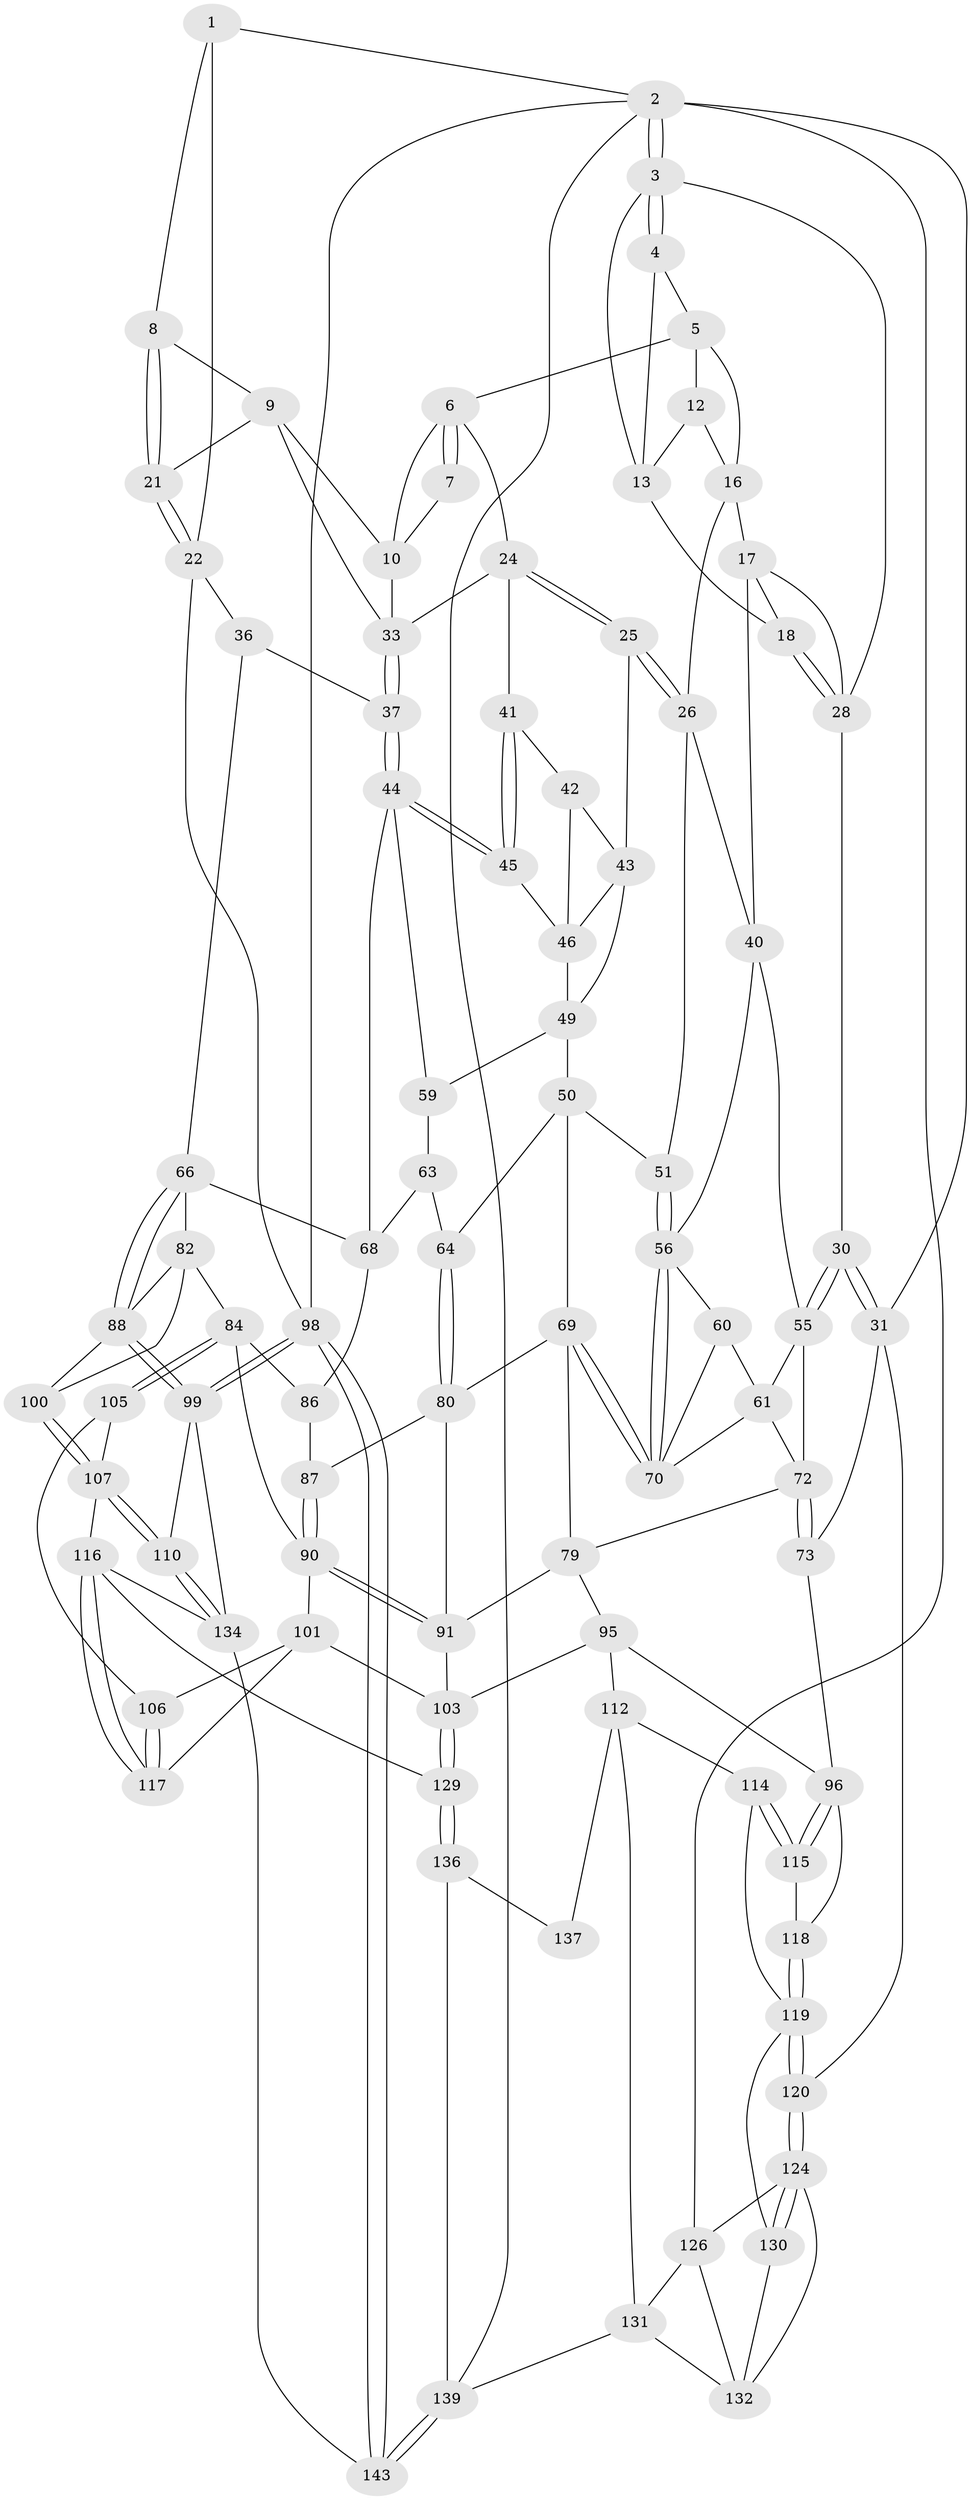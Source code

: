 // original degree distribution, {3: 0.013986013986013986, 5: 0.4755244755244755, 4: 0.26573426573426573, 6: 0.24475524475524477}
// Generated by graph-tools (version 1.1) at 2025/11/02/27/25 16:11:56]
// undirected, 88 vertices, 198 edges
graph export_dot {
graph [start="1"]
  node [color=gray90,style=filled];
  1 [pos="+0.8176279033200455+0"];
  2 [pos="+0+0",super="+127"];
  3 [pos="+0+0",super="+15"];
  4 [pos="+0.1081372939360521+0"];
  5 [pos="+0.38695640946697973+0",super="+11"];
  6 [pos="+0.5442852709513272+0",super="+20"];
  7 [pos="+0.7430642390621065+0"];
  8 [pos="+0.8785303542080776+0"];
  9 [pos="+0.7716314949941463+0.08915855187992222",super="+32"];
  10 [pos="+0.756958152104274+0.05718613751500113",super="+19"];
  12 [pos="+0.15371666061700395+0.0012847286353257579"];
  13 [pos="+0.13907280868309715+0",super="+14"];
  16 [pos="+0.2054791794020729+0.08918590158255461",super="+27"];
  17 [pos="+0.16606421454947562+0.13829374177099987",super="+38"];
  18 [pos="+0.11621485094742247+0.1198694396333806"];
  21 [pos="+0.9157178329729707+0.07859092470421006"];
  22 [pos="+0.9328528502973287+0.10576195350047753",super="+23"];
  24 [pos="+0.46263478533200847+0.12038576764437",super="+35"];
  25 [pos="+0.4349268343920856+0.16756924452448907"];
  26 [pos="+0.33782448721463504+0.17454497325104068",super="+39"];
  28 [pos="+0.0184781727146134+0.16325187089797716",super="+29"];
  30 [pos="+0+0.3047207640165342"];
  31 [pos="+0+0.3081867259015695",super="+74"];
  33 [pos="+0.7383319205264+0.17447003870658634",super="+34"];
  36 [pos="+0.8723381955495393+0.21986835538298055",super="+53"];
  37 [pos="+0.77782197274407+0.25832305204373635"];
  40 [pos="+0.21380299177189738+0.24437374442774956",super="+54"];
  41 [pos="+0.577332395295654+0.19620216765711618"];
  42 [pos="+0.5252100106866503+0.19825458570281654"];
  43 [pos="+0.4472148992927667+0.18022480484202147",super="+48"];
  44 [pos="+0.772674625334592+0.26889011898133164",super="+58"];
  45 [pos="+0.6210987284081159+0.2895333247874343"];
  46 [pos="+0.6130537020663603+0.2972262216805949",super="+47"];
  49 [pos="+0.46399120183368003+0.31077608939643947",super="+52"];
  50 [pos="+0.4341532449866501+0.3338045024872244",super="+65"];
  51 [pos="+0.3658036158807143+0.3311443737172837"];
  55 [pos="+0.10435582179147722+0.34130590786243575",super="+62"];
  56 [pos="+0.3461412817456354+0.35862367946075396",super="+57"];
  59 [pos="+0.5762460769125818+0.40506116097885303"];
  60 [pos="+0.225548442995556+0.3794021262139114"];
  61 [pos="+0.18372762884340862+0.403814587471265",super="+75"];
  63 [pos="+0.5751514714502809+0.4093605883240988"];
  64 [pos="+0.48277860452146115+0.47504403163974285"];
  66 [pos="+1+0.4114235588660523",super="+67"];
  68 [pos="+0.7968281553864802+0.39625855896615425",super="+77"];
  69 [pos="+0.3481626648989496+0.44178877789253346",super="+78"];
  70 [pos="+0.33864637599415576+0.4254101725841491",super="+71"];
  72 [pos="+0.07199069864386548+0.5502122911045789",super="+76"];
  73 [pos="+0.06271248509300317+0.5547862158250798"];
  79 [pos="+0.25812497221249553+0.5588513258631634",super="+94"];
  80 [pos="+0.4844665564845266+0.5151986761533813",super="+81"];
  82 [pos="+0.882246679344503+0.4684283932746196",super="+83"];
  84 [pos="+0.7501220746187909+0.6058334164248563",super="+85"];
  86 [pos="+0.6839895144048548+0.512854630284984"];
  87 [pos="+0.6086889054023183+0.5599618045711312"];
  88 [pos="+1+0.7468509517589363",super="+89"];
  90 [pos="+0.6020041819870231+0.6015882354996965",super="+93"];
  91 [pos="+0.47784587796106764+0.7093265161450055",super="+92"];
  95 [pos="+0.27220759530921385+0.6435128377112522",super="+111"];
  96 [pos="+0.20916382777705095+0.6677878798717264",super="+97"];
  98 [pos="+1+1"];
  99 [pos="+1+0.9105090139930029",super="+109"];
  100 [pos="+0.8416507271704202+0.6216220752454629"];
  101 [pos="+0.6400137142058065+0.7060161253012738",super="+102"];
  103 [pos="+0.5097916652891762+0.7681372202712496",super="+104"];
  105 [pos="+0.735478629933525+0.6797054610794755"];
  106 [pos="+0.7243289834664848+0.6860166521940579"];
  107 [pos="+0.8795054144776967+0.7986496984147354",super="+108"];
  110 [pos="+0.881978958207136+0.8004508067561433"];
  112 [pos="+0.29579190012946666+0.8210258944417268",super="+113"];
  114 [pos="+0.2186349682325551+0.8222370281582385",super="+122"];
  115 [pos="+0.20804446893663536+0.78954440075935",super="+121"];
  116 [pos="+0.7237363018470637+0.8069343228455451",super="+128"];
  117 [pos="+0.7031490698136431+0.7827302771797346"];
  118 [pos="+0.13823143465683593+0.6803102200384917"];
  119 [pos="+0.045431882203448445+0.7367411719088985",super="+123"];
  120 [pos="+0+0.7038469378731004"];
  124 [pos="+0+0.759586110203731",super="+125"];
  126 [pos="+0+1",super="+135"];
  129 [pos="+0.5307332839481058+0.8461205787452297"];
  130 [pos="+0.09045230517301665+0.8129790122051285"];
  131 [pos="+0.19536570486828794+0.9043678026395499",super="+141"];
  132 [pos="+0.10617476911332809+0.8703018145679707",super="+133"];
  134 [pos="+0.6569148999513915+0.9430731727536467",super="+142"];
  136 [pos="+0.4492538765440002+0.9529763133321674",super="+138"];
  137 [pos="+0.30998104589791037+0.8441092117577191"];
  139 [pos="+0.37317421039654947+1",super="+140"];
  143 [pos="+0.703849397937618+1"];
  1 -- 2;
  1 -- 8;
  1 -- 22;
  2 -- 3;
  2 -- 3;
  2 -- 31;
  2 -- 126;
  2 -- 139;
  2 -- 98;
  3 -- 4;
  3 -- 4;
  3 -- 28;
  3 -- 13;
  4 -- 5;
  4 -- 13;
  5 -- 6;
  5 -- 12;
  5 -- 16;
  6 -- 7;
  6 -- 7;
  6 -- 24;
  6 -- 10;
  7 -- 10;
  8 -- 9;
  8 -- 21;
  8 -- 21;
  9 -- 10;
  9 -- 21;
  9 -- 33;
  10 -- 33;
  12 -- 13;
  12 -- 16;
  13 -- 18;
  16 -- 17;
  16 -- 26;
  17 -- 18;
  17 -- 40;
  17 -- 28;
  18 -- 28;
  18 -- 28;
  21 -- 22;
  21 -- 22;
  22 -- 36 [weight=2];
  22 -- 98;
  24 -- 25;
  24 -- 25;
  24 -- 33;
  24 -- 41;
  25 -- 26;
  25 -- 26;
  25 -- 43;
  26 -- 40;
  26 -- 51;
  28 -- 30;
  30 -- 31;
  30 -- 31;
  30 -- 55;
  30 -- 55;
  31 -- 120;
  31 -- 73;
  33 -- 37;
  33 -- 37;
  36 -- 37;
  36 -- 66;
  37 -- 44;
  37 -- 44;
  40 -- 55;
  40 -- 56;
  41 -- 42;
  41 -- 45;
  41 -- 45;
  42 -- 43;
  42 -- 46;
  43 -- 49;
  43 -- 46;
  44 -- 45;
  44 -- 45;
  44 -- 59;
  44 -- 68;
  45 -- 46;
  46 -- 49;
  49 -- 50;
  49 -- 59;
  50 -- 51;
  50 -- 64;
  50 -- 69;
  51 -- 56;
  51 -- 56;
  55 -- 72;
  55 -- 61;
  56 -- 70;
  56 -- 70;
  56 -- 60;
  59 -- 63;
  60 -- 61;
  60 -- 70;
  61 -- 72;
  61 -- 70;
  63 -- 64;
  63 -- 68;
  64 -- 80;
  64 -- 80;
  66 -- 88;
  66 -- 88;
  66 -- 68;
  66 -- 82;
  68 -- 86;
  69 -- 70;
  69 -- 70;
  69 -- 80;
  69 -- 79;
  72 -- 73;
  72 -- 73;
  72 -- 79;
  73 -- 96;
  79 -- 95;
  79 -- 91;
  80 -- 87;
  80 -- 91;
  82 -- 88;
  82 -- 100;
  82 -- 84;
  84 -- 105;
  84 -- 105;
  84 -- 86;
  84 -- 90;
  86 -- 87;
  87 -- 90;
  87 -- 90;
  88 -- 99;
  88 -- 99;
  88 -- 100;
  90 -- 91;
  90 -- 91;
  90 -- 101;
  91 -- 103;
  95 -- 96;
  95 -- 112;
  95 -- 103;
  96 -- 115;
  96 -- 115;
  96 -- 118;
  98 -- 99;
  98 -- 99;
  98 -- 143;
  98 -- 143;
  99 -- 110;
  99 -- 134;
  100 -- 107;
  100 -- 107;
  101 -- 106;
  101 -- 117;
  101 -- 103;
  103 -- 129;
  103 -- 129;
  105 -- 106;
  105 -- 107;
  106 -- 117;
  106 -- 117;
  107 -- 110;
  107 -- 110;
  107 -- 116;
  110 -- 134;
  110 -- 134;
  112 -- 137;
  112 -- 114;
  112 -- 131;
  114 -- 115 [weight=2];
  114 -- 115;
  114 -- 119;
  115 -- 118;
  116 -- 117;
  116 -- 117;
  116 -- 129;
  116 -- 134;
  118 -- 119;
  118 -- 119;
  119 -- 120;
  119 -- 120;
  119 -- 130;
  120 -- 124;
  120 -- 124;
  124 -- 130;
  124 -- 130;
  124 -- 132;
  124 -- 126;
  126 -- 131;
  126 -- 132;
  129 -- 136;
  129 -- 136;
  130 -- 132;
  131 -- 132;
  131 -- 139;
  134 -- 143;
  136 -- 137 [weight=2];
  136 -- 139;
  139 -- 143;
  139 -- 143;
}
